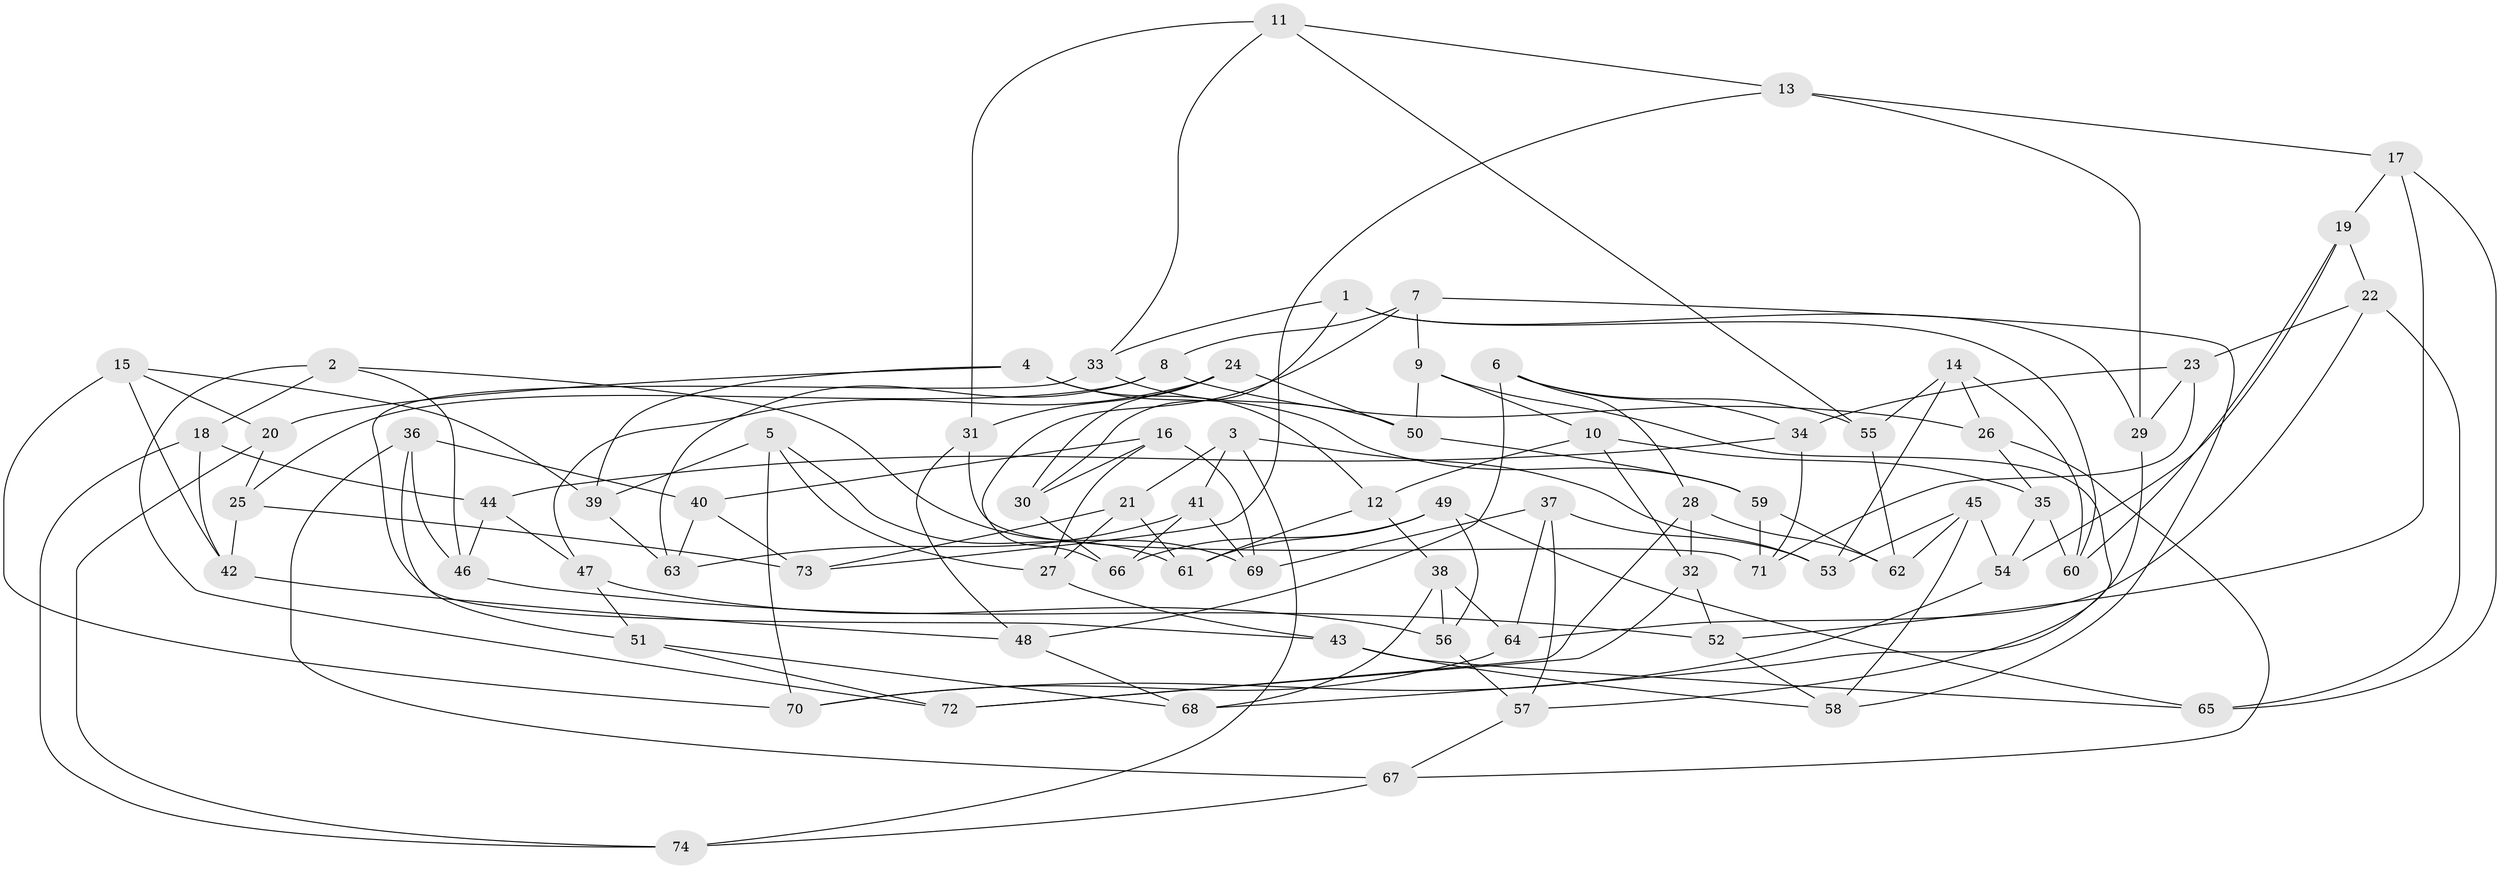 // coarse degree distribution, {6: 0.30434782608695654, 7: 0.34782608695652173, 9: 0.043478260869565216, 5: 0.13043478260869565, 8: 0.13043478260869565, 4: 0.043478260869565216}
// Generated by graph-tools (version 1.1) at 2025/38/03/04/25 23:38:13]
// undirected, 74 vertices, 148 edges
graph export_dot {
  node [color=gray90,style=filled];
  1;
  2;
  3;
  4;
  5;
  6;
  7;
  8;
  9;
  10;
  11;
  12;
  13;
  14;
  15;
  16;
  17;
  18;
  19;
  20;
  21;
  22;
  23;
  24;
  25;
  26;
  27;
  28;
  29;
  30;
  31;
  32;
  33;
  34;
  35;
  36;
  37;
  38;
  39;
  40;
  41;
  42;
  43;
  44;
  45;
  46;
  47;
  48;
  49;
  50;
  51;
  52;
  53;
  54;
  55;
  56;
  57;
  58;
  59;
  60;
  61;
  62;
  63;
  64;
  65;
  66;
  67;
  68;
  69;
  70;
  71;
  72;
  73;
  74;
  1 -- 33;
  1 -- 30;
  1 -- 60;
  1 -- 29;
  2 -- 18;
  2 -- 69;
  2 -- 72;
  2 -- 46;
  3 -- 21;
  3 -- 41;
  3 -- 74;
  3 -- 53;
  4 -- 39;
  4 -- 59;
  4 -- 12;
  4 -- 20;
  5 -- 27;
  5 -- 61;
  5 -- 39;
  5 -- 70;
  6 -- 28;
  6 -- 48;
  6 -- 55;
  6 -- 34;
  7 -- 9;
  7 -- 66;
  7 -- 58;
  7 -- 8;
  8 -- 26;
  8 -- 63;
  8 -- 25;
  9 -- 50;
  9 -- 10;
  9 -- 57;
  10 -- 12;
  10 -- 32;
  10 -- 35;
  11 -- 31;
  11 -- 55;
  11 -- 13;
  11 -- 33;
  12 -- 38;
  12 -- 61;
  13 -- 29;
  13 -- 17;
  13 -- 73;
  14 -- 60;
  14 -- 55;
  14 -- 26;
  14 -- 53;
  15 -- 20;
  15 -- 39;
  15 -- 42;
  15 -- 70;
  16 -- 27;
  16 -- 40;
  16 -- 30;
  16 -- 69;
  17 -- 52;
  17 -- 65;
  17 -- 19;
  18 -- 44;
  18 -- 74;
  18 -- 42;
  19 -- 60;
  19 -- 22;
  19 -- 54;
  20 -- 74;
  20 -- 25;
  21 -- 73;
  21 -- 61;
  21 -- 27;
  22 -- 64;
  22 -- 65;
  22 -- 23;
  23 -- 71;
  23 -- 34;
  23 -- 29;
  24 -- 31;
  24 -- 47;
  24 -- 30;
  24 -- 50;
  25 -- 73;
  25 -- 42;
  26 -- 35;
  26 -- 67;
  27 -- 43;
  28 -- 32;
  28 -- 72;
  28 -- 62;
  29 -- 68;
  30 -- 66;
  31 -- 48;
  31 -- 71;
  32 -- 72;
  32 -- 52;
  33 -- 50;
  33 -- 43;
  34 -- 71;
  34 -- 44;
  35 -- 60;
  35 -- 54;
  36 -- 46;
  36 -- 40;
  36 -- 51;
  36 -- 67;
  37 -- 69;
  37 -- 53;
  37 -- 57;
  37 -- 64;
  38 -- 56;
  38 -- 68;
  38 -- 64;
  39 -- 63;
  40 -- 73;
  40 -- 63;
  41 -- 66;
  41 -- 63;
  41 -- 69;
  42 -- 48;
  43 -- 65;
  43 -- 58;
  44 -- 46;
  44 -- 47;
  45 -- 58;
  45 -- 54;
  45 -- 62;
  45 -- 53;
  46 -- 52;
  47 -- 51;
  47 -- 56;
  48 -- 68;
  49 -- 66;
  49 -- 56;
  49 -- 61;
  49 -- 65;
  50 -- 59;
  51 -- 68;
  51 -- 72;
  52 -- 58;
  54 -- 70;
  55 -- 62;
  56 -- 57;
  57 -- 67;
  59 -- 62;
  59 -- 71;
  64 -- 70;
  67 -- 74;
}
